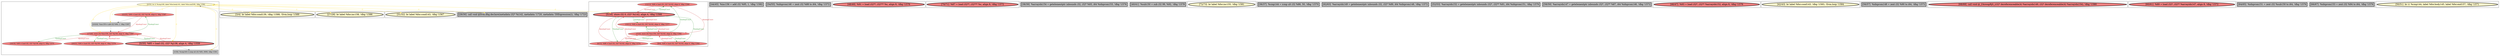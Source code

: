 
digraph G {



node6509->node6509 [style=solid,color=gold,label="C",penwidth=1.0,fontcolor=gold ]
node6509->node6523 [style=solid,color=gold,label="C",penwidth=1.0,fontcolor=gold ]
node6509->node6512 [style=solid,color=gold,label="C",penwidth=1.0,fontcolor=gold ]
node6509->node6505 [style=solid,color=gold,label="C",penwidth=1.0,fontcolor=gold ]
node6509->node6502 [style=solid,color=gold,label="C",penwidth=1.0,fontcolor=gold ]
node6496->node6500 [style=solid,color=firebrick3,label="A|indep|Const",penwidth=1.0,fontcolor=firebrick3 ]
node6501->node6500 [style=solid,color=firebrick3,label="A|indep|Const",penwidth=1.0,fontcolor=firebrick3 ]
node6509->node6506 [style=solid,color=gold,label="C",penwidth=1.0,fontcolor=gold ]
node6500->node6496 [style=solid,color=forestgreen,label="T|indep|Const",penwidth=1.0,fontcolor=forestgreen ]
node6507->node6506 [style=solid,color=firebrick3,label="A|indep|Const",penwidth=1.0,fontcolor=firebrick3 ]
node6506->node6507 [style=solid,color=forestgreen,label="T|indep|Const",penwidth=1.0,fontcolor=forestgreen ]
node6499->node6497 [style=solid,color=forestgreen,label="T|indep|Const",penwidth=1.0,fontcolor=forestgreen ]
node6508->node6505 [style=solid,color=black,label="",penwidth=0.5,fontcolor=black ]
node6497->node6499 [style=solid,color=firebrick3,label="A|indep|Const",penwidth=1.0,fontcolor=firebrick3 ]
node6498->node6500 [style=solid,color=firebrick3,label="A|indep|Const",penwidth=1.0,fontcolor=firebrick3 ]
node6499->node6501 [style=solid,color=forestgreen,label="T|indep|Const",penwidth=1.0,fontcolor=forestgreen ]
node6509->node6504 [style=solid,color=gold,label="C",penwidth=1.0,fontcolor=gold ]
node6499->node6496 [style=solid,color=forestgreen,label="T|indep|Const",penwidth=1.0,fontcolor=forestgreen ]
node6501->node6499 [style=solid,color=firebrick3,label="A|indep|Const",penwidth=1.0,fontcolor=firebrick3 ]
node6500->node6501 [style=solid,color=forestgreen,label="T|indep|Const",penwidth=1.0,fontcolor=forestgreen ]
node6499->node6498 [style=solid,color=forestgreen,label="T|indep|Const",penwidth=1.0,fontcolor=forestgreen ]
node6498->node6499 [style=solid,color=firebrick3,label="A|indep|Const",penwidth=1.0,fontcolor=firebrick3 ]
node6505->node6509 [style=solid,color=black,label="",penwidth=0.5,fontcolor=black ]
node6509->node6508 [style=solid,color=gold,label="C",penwidth=1.0,fontcolor=gold ]
node6512->node6511 [style=solid,color=black,label="",penwidth=0.5,fontcolor=black ]
node6511->node6506 [style=solid,color=black,label="",penwidth=0.5,fontcolor=black ]
node6506->node6508 [style=solid,color=forestgreen,label="T|indep|Const",penwidth=1.0,fontcolor=forestgreen ]
node6509->node6500 [style=solid,color=gold,label="C",penwidth=1.0,fontcolor=gold ]
node6497->node6500 [style=solid,color=firebrick3,label="A|indep|Const",penwidth=1.0,fontcolor=firebrick3 ]
node6500->node6498 [style=solid,color=forestgreen,label="T|indep|Const",penwidth=1.0,fontcolor=forestgreen ]
node6500->node6497 [style=solid,color=forestgreen,label="T|indep|Const",penwidth=1.0,fontcolor=forestgreen ]
node6512->node6506 [style=solid,color=firebrick3,label="A|indep|Const",penwidth=1.0,fontcolor=firebrick3 ]
node6508->node6506 [style=solid,color=firebrick3,label="A|indep|Const",penwidth=1.0,fontcolor=firebrick3 ]
node6506->node6510 [style=solid,color=forestgreen,label="T|indep|Const",penwidth=1.0,fontcolor=forestgreen ]
node6510->node6506 [style=solid,color=firebrick3,label="A|indep|Const",penwidth=1.0,fontcolor=firebrick3 ]
node6509->node6503 [style=solid,color=gold,label="C",penwidth=1.0,fontcolor=gold ]
node6506->node6512 [style=solid,color=forestgreen,label="T|indep|Const",penwidth=1.0,fontcolor=forestgreen ]
node6496->node6499 [style=solid,color=firebrick3,label="A|indep|Const",penwidth=1.0,fontcolor=firebrick3 ]
node6509->node6511 [style=solid,color=gold,label="C",penwidth=1.0,fontcolor=gold ]


subgraph cluster24 {


node6532 [penwidth=3.0,fontsize=20,fillcolor=grey,label="[44/45]  %inc156 = add i32 %95, 1, !dbg !1582",shape=rectangle,style=filled ]



}

subgraph cluster22 {


node6530 [penwidth=3.0,fontsize=20,fillcolor=grey,label="[54/55]  %idxprom146 = zext i32 %88 to i64, !dbg !1572",shape=rectangle,style=filled ]



}

subgraph cluster20 {


node6528 [penwidth=3.0,fontsize=20,fillcolor=lightcoral,label="[48/49]  %91 = load i32**, i32*** %c, align 8, !dbg !1576",shape=ellipse,style=filled ]



}

subgraph cluster18 {


node6526 [penwidth=3.0,fontsize=20,fillcolor=lightcoral,label="[70/71]  %87 = load i32**, i32*** %c, align 8, !dbg !1572",shape=ellipse,style=filled ]



}

subgraph cluster16 {


node6524 [penwidth=3.0,fontsize=20,fillcolor=grey,label="[38/39]  %arrayidx154 = getelementptr inbounds i32, i32* %93, i64 %idxprom153, !dbg !1576",shape=rectangle,style=filled ]



}

subgraph cluster17 {


node6525 [penwidth=3.0,fontsize=20,fillcolor=grey,label="[40/41]  %sub150 = sub i32 99, %92, !dbg !1578",shape=rectangle,style=filled ]



}

subgraph cluster4 {


node6512 [fillcolor=lightcoral,label="[22/25]  %96 = load i32, i32* %j138, align 4, !dbg !1587",shape=ellipse,style=filled ]
node6511 [fillcolor=grey,label="[23/24]  %inc159 = add i32 %96, 1, !dbg !1587",shape=rectangle,style=filled ]
node6505 [fillcolor=grey,label="[1/34]  %cmp140 = icmp ult i32 %85, 3000, !dbg !1561",shape=rectangle,style=filled ]
node6507 [fillcolor=lightcoral,label="[18/19]  %90 = load i32, i32* %j138, align 4, !dbg !1575",shape=ellipse,style=filled ]
node6506 [fillcolor=lightcoral,label="[17/26]  store i32 %inc159, i32* %j138, align 4, !dbg !1587",shape=ellipse,style=filled ]
node6508 [penwidth=3.0,fontsize=20,fillcolor=lightcoral,label="[0/35]  %85 = load i32, i32* %j138, align 4, !dbg !1559",shape=ellipse,style=filled ]
node6509 [fillcolor=lemonchiffon,label="[2/33]  br i1 %cmp140, label %for.body141, label %for.end160, !dbg !1562",shape=ellipse,style=filled ]
node6510 [fillcolor=lightcoral,label="[20/21]  %94 = load i32, i32* %j138, align 4, !dbg !1579",shape=ellipse,style=filled ]



}

subgraph cluster3 {


node6504 [penwidth=3.0,fontsize=20,fillcolor=lemonchiffon,label="[31/32]  br label %for.cond143, !dbg !1567",shape=ellipse,style=filled ]



}

subgraph cluster2 {


node6503 [penwidth=3.0,fontsize=20,fillcolor=grey,label="[29/30]  call void @llvm.dbg.declare(metadata i32* %i142, metadata !1720, metadata !DIExpression()), !dbg !1723",shape=rectangle,style=filled ]



}

subgraph cluster1 {


node6502 [penwidth=3.0,fontsize=20,fillcolor=lemonchiffon,label="[27/28]  br label %for.inc158, !dbg !1586",shape=ellipse,style=filled ]



}

subgraph cluster12 {


node6520 [penwidth=3.0,fontsize=20,fillcolor=lemonchiffon,label="[72/73]  br label %for.inc155, !dbg !1581",shape=ellipse,style=filled ]



}

subgraph cluster5 {


node6513 [penwidth=3.0,fontsize=20,fillcolor=grey,label="[36/37]  %cmp144 = icmp ult i32 %86, 50, !dbg !1570",shape=rectangle,style=filled ]



}

subgraph cluster0 {


node6499 [fillcolor=lightcoral,label="[7/14]  store i32 %inc156, i32* %i142, align 4, !dbg !1582",shape=ellipse,style=filled ]
node6500 [penwidth=3.0,fontsize=20,fillcolor=lightcoral,label="[5/16]  store i32 0, i32* %i142, align 4, !dbg !1566",shape=ellipse,style=filled ]
node6496 [fillcolor=lightcoral,label="[12/13]  %86 = load i32, i32* %i142, align 4, !dbg !1568",shape=ellipse,style=filled ]
node6501 [fillcolor=lightcoral,label="[6/15]  %88 = load i32, i32* %i142, align 4, !dbg !1574",shape=ellipse,style=filled ]
node6498 [fillcolor=lightcoral,label="[10/11]  %92 = load i32, i32* %i142, align 4, !dbg !1577",shape=ellipse,style=filled ]
node6497 [fillcolor=lightcoral,label="[8/9]  %95 = load i32, i32* %i142, align 4, !dbg !1582",shape=ellipse,style=filled ]



}

subgraph cluster6 {


node6514 [penwidth=3.0,fontsize=20,fillcolor=grey,label="[62/63]  %arrayidx149 = getelementptr inbounds i32, i32* %89, i64 %idxprom148, !dbg !1572",shape=rectangle,style=filled ]



}

subgraph cluster14 {


node6522 [penwidth=3.0,fontsize=20,fillcolor=grey,label="[52/53]  %arrayidx152 = getelementptr inbounds i32*, i32** %91, i64 %idxprom151, !dbg !1576",shape=rectangle,style=filled ]



}

subgraph cluster7 {


node6515 [penwidth=3.0,fontsize=20,fillcolor=grey,label="[58/59]  %arrayidx147 = getelementptr inbounds i32*, i32** %87, i64 %idxprom146, !dbg !1572",shape=rectangle,style=filled ]



}

subgraph cluster23 {


node6531 [penwidth=3.0,fontsize=20,fillcolor=lightcoral,label="[46/47]  %93 = load i32*, i32** %arrayidx152, align 8, !dbg !1576",shape=ellipse,style=filled ]



}

subgraph cluster8 {


node6516 [penwidth=3.0,fontsize=20,fillcolor=lemonchiffon,label="[42/43]  br label %for.cond143, !dbg !1583, !llvm.loop !1584",shape=ellipse,style=filled ]



}

subgraph cluster21 {


node6529 [penwidth=3.0,fontsize=20,fillcolor=grey,label="[56/57]  %idxprom148 = zext i32 %90 to i64, !dbg !1572",shape=rectangle,style=filled ]



}

subgraph cluster9 {


node6517 [penwidth=3.0,fontsize=20,fillcolor=lightcoral,label="[68/69]  call void @_Z4swapRjS_(i32* dereferenceable(4) %arrayidx149, i32* dereferenceable(4) %arrayidx154), !dbg !1580",shape=ellipse,style=filled ]



}

subgraph cluster19 {


node6527 [penwidth=3.0,fontsize=20,fillcolor=lightcoral,label="[60/61]  %89 = load i32*, i32** %arrayidx147, align 8, !dbg !1572",shape=ellipse,style=filled ]



}

subgraph cluster10 {


node6518 [penwidth=3.0,fontsize=20,fillcolor=grey,label="[64/65]  %idxprom151 = zext i32 %sub150 to i64, !dbg !1576",shape=rectangle,style=filled ]



}

subgraph cluster11 {


node6519 [penwidth=3.0,fontsize=20,fillcolor=grey,label="[66/67]  %idxprom153 = zext i32 %94 to i64, !dbg !1576",shape=rectangle,style=filled ]



}

subgraph cluster13 {


node6521 [penwidth=3.0,fontsize=20,fillcolor=lemonchiffon,label="[50/51]  br i1 %cmp144, label %for.body145, label %for.end157, !dbg !1571",shape=ellipse,style=filled ]



}

subgraph cluster15 {


node6523 [penwidth=3.0,fontsize=20,fillcolor=lemonchiffon,label="[3/4]  br label %for.cond139, !dbg !1588, !llvm.loop !1589",shape=ellipse,style=filled ]



}

}
